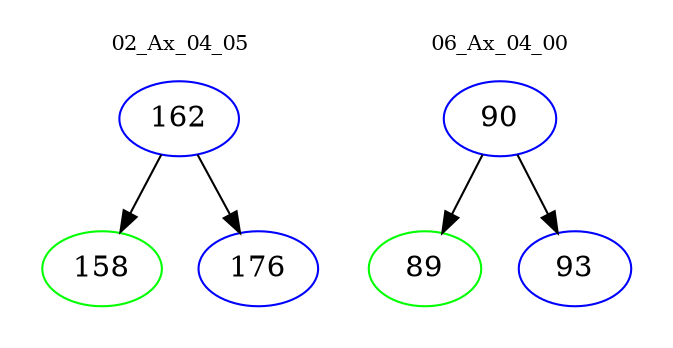 digraph{
subgraph cluster_0 {
color = white
label = "02_Ax_04_05";
fontsize=10;
T0_162 [label="162", color="blue"]
T0_162 -> T0_158 [color="black"]
T0_158 [label="158", color="green"]
T0_162 -> T0_176 [color="black"]
T0_176 [label="176", color="blue"]
}
subgraph cluster_1 {
color = white
label = "06_Ax_04_00";
fontsize=10;
T1_90 [label="90", color="blue"]
T1_90 -> T1_89 [color="black"]
T1_89 [label="89", color="green"]
T1_90 -> T1_93 [color="black"]
T1_93 [label="93", color="blue"]
}
}
